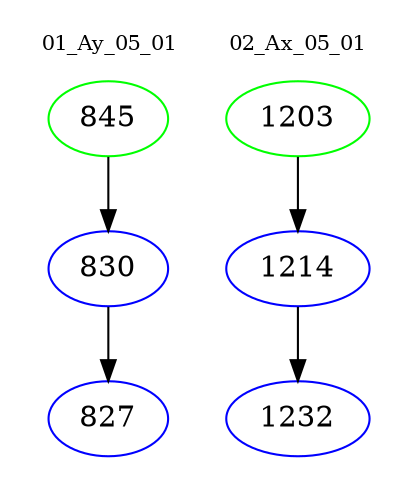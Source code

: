 digraph{
subgraph cluster_0 {
color = white
label = "01_Ay_05_01";
fontsize=10;
T0_845 [label="845", color="green"]
T0_845 -> T0_830 [color="black"]
T0_830 [label="830", color="blue"]
T0_830 -> T0_827 [color="black"]
T0_827 [label="827", color="blue"]
}
subgraph cluster_1 {
color = white
label = "02_Ax_05_01";
fontsize=10;
T1_1203 [label="1203", color="green"]
T1_1203 -> T1_1214 [color="black"]
T1_1214 [label="1214", color="blue"]
T1_1214 -> T1_1232 [color="black"]
T1_1232 [label="1232", color="blue"]
}
}

